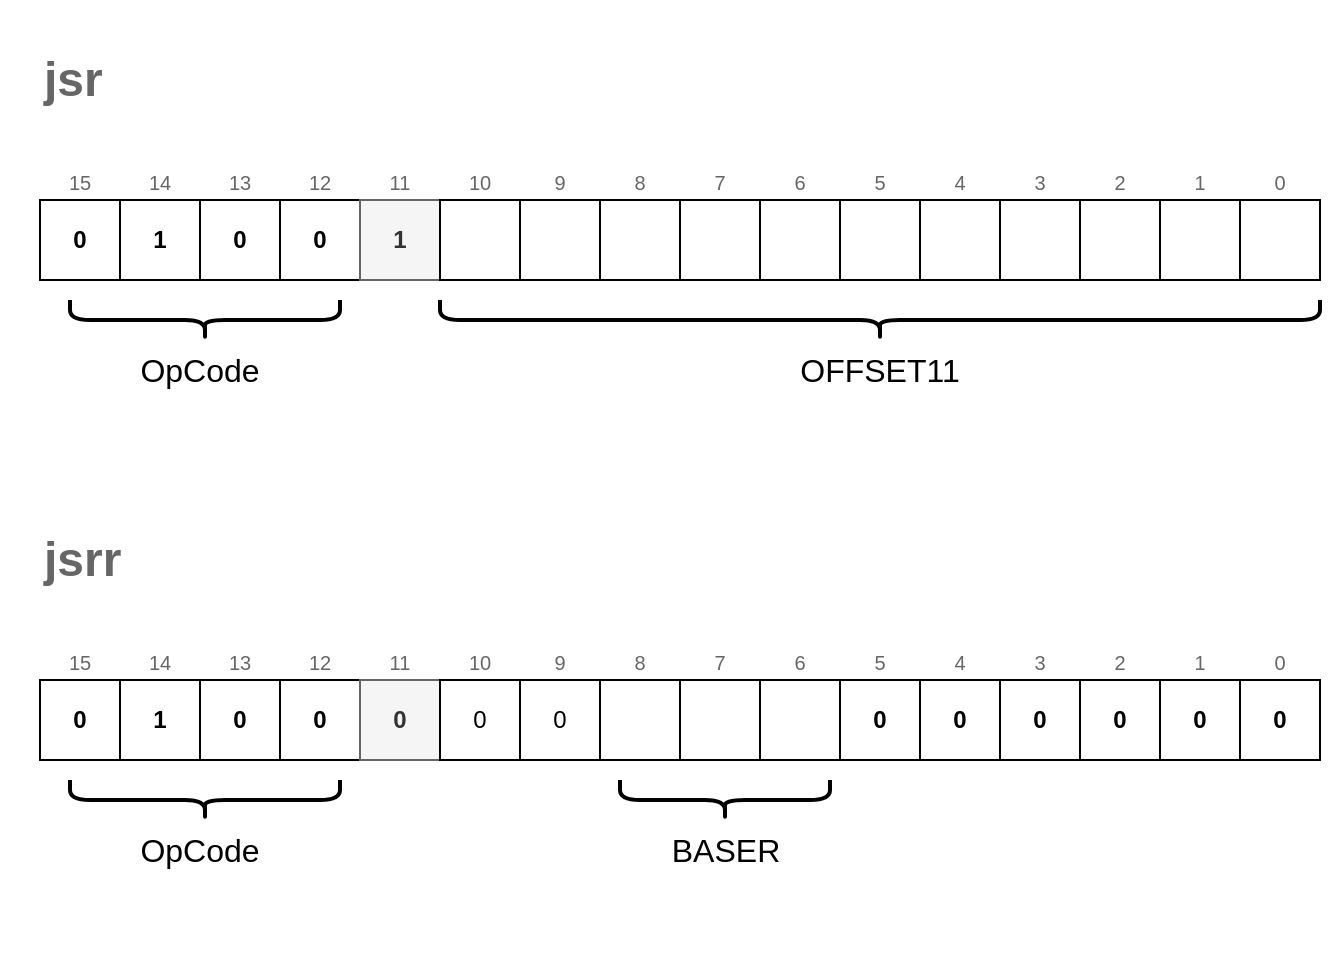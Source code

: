 <mxfile version="15.8.7" type="device"><diagram id="lDyvaed_ntnNjsBYcKlS" name="Page-1"><mxGraphModel dx="1106" dy="892" grid="1" gridSize="10" guides="1" tooltips="1" connect="1" arrows="1" fold="1" page="1" pageScale="1" pageWidth="827" pageHeight="1169" math="0" shadow="0"><root><mxCell id="0"/><mxCell id="1" parent="0"/><mxCell id="PzuIrlQaU6gUbfsNahON-1" value="0" style="rounded=0;whiteSpace=wrap;html=1;fontStyle=1;" parent="1" vertex="1"><mxGeometry x="200" y="200" width="40" height="40" as="geometry"/></mxCell><mxCell id="PzuIrlQaU6gUbfsNahON-2" value="1" style="rounded=0;whiteSpace=wrap;html=1;fontStyle=1;" parent="1" vertex="1"><mxGeometry x="240" y="200" width="40" height="40" as="geometry"/></mxCell><mxCell id="PzuIrlQaU6gUbfsNahON-3" value="0" style="rounded=0;whiteSpace=wrap;html=1;fontStyle=1;" parent="1" vertex="1"><mxGeometry x="280" y="200" width="40" height="40" as="geometry"/></mxCell><mxCell id="PzuIrlQaU6gUbfsNahON-4" value="0" style="rounded=0;whiteSpace=wrap;html=1;fontStyle=1;" parent="1" vertex="1"><mxGeometry x="320" y="200" width="40" height="40" as="geometry"/></mxCell><mxCell id="PzuIrlQaU6gUbfsNahON-5" value="1" style="rounded=0;whiteSpace=wrap;html=1;fontStyle=1;fillColor=#f5f5f5;fontColor=#333333;strokeColor=#666666;" parent="1" vertex="1"><mxGeometry x="360" y="200" width="40" height="40" as="geometry"/></mxCell><mxCell id="PzuIrlQaU6gUbfsNahON-6" value="" style="rounded=0;whiteSpace=wrap;html=1;" parent="1" vertex="1"><mxGeometry x="400" y="200" width="40" height="40" as="geometry"/></mxCell><mxCell id="PzuIrlQaU6gUbfsNahON-7" value="" style="rounded=0;whiteSpace=wrap;html=1;" parent="1" vertex="1"><mxGeometry x="440" y="200" width="40" height="40" as="geometry"/></mxCell><mxCell id="PzuIrlQaU6gUbfsNahON-8" value="" style="rounded=0;whiteSpace=wrap;html=1;" parent="1" vertex="1"><mxGeometry x="480" y="200" width="40" height="40" as="geometry"/></mxCell><mxCell id="PzuIrlQaU6gUbfsNahON-9" value="" style="rounded=0;whiteSpace=wrap;html=1;" parent="1" vertex="1"><mxGeometry x="520" y="200" width="40" height="40" as="geometry"/></mxCell><mxCell id="PzuIrlQaU6gUbfsNahON-10" value="" style="rounded=0;whiteSpace=wrap;html=1;" parent="1" vertex="1"><mxGeometry x="560" y="200" width="40" height="40" as="geometry"/></mxCell><mxCell id="PzuIrlQaU6gUbfsNahON-11" value="" style="rounded=0;whiteSpace=wrap;html=1;fontStyle=1" parent="1" vertex="1"><mxGeometry x="600" y="200" width="40" height="40" as="geometry"/></mxCell><mxCell id="PzuIrlQaU6gUbfsNahON-12" value="" style="rounded=0;whiteSpace=wrap;html=1;fontStyle=1" parent="1" vertex="1"><mxGeometry x="640" y="200" width="40" height="40" as="geometry"/></mxCell><mxCell id="PzuIrlQaU6gUbfsNahON-13" value="" style="rounded=0;whiteSpace=wrap;html=1;fontStyle=1" parent="1" vertex="1"><mxGeometry x="680" y="200" width="40" height="40" as="geometry"/></mxCell><mxCell id="PzuIrlQaU6gUbfsNahON-14" value="" style="rounded=0;whiteSpace=wrap;html=1;" parent="1" vertex="1"><mxGeometry x="720" y="200" width="40" height="40" as="geometry"/></mxCell><mxCell id="PzuIrlQaU6gUbfsNahON-15" value="" style="rounded=0;whiteSpace=wrap;html=1;" parent="1" vertex="1"><mxGeometry x="760" y="200" width="40" height="40" as="geometry"/></mxCell><mxCell id="PzuIrlQaU6gUbfsNahON-16" value="" style="rounded=0;whiteSpace=wrap;html=1;" parent="1" vertex="1"><mxGeometry x="800" y="200" width="40" height="40" as="geometry"/></mxCell><mxCell id="PzuIrlQaU6gUbfsNahON-63" value="" style="shape=curlyBracket;whiteSpace=wrap;html=1;rounded=1;fontSize=16;strokeWidth=2;fillColor=none;rotation=-90;" parent="1" vertex="1"><mxGeometry x="272.5" y="192.5" width="20" height="135" as="geometry"/></mxCell><mxCell id="PzuIrlQaU6gUbfsNahON-65" value="OpCode" style="text;html=1;strokeColor=none;fillColor=none;align=center;verticalAlign=middle;whiteSpace=wrap;rounded=0;fontSize=16;" parent="1" vertex="1"><mxGeometry x="250" y="270" width="60" height="30" as="geometry"/></mxCell><mxCell id="PzuIrlQaU6gUbfsNahON-73" value="0" style="text;html=1;strokeColor=none;fillColor=none;align=center;verticalAlign=bottom;whiteSpace=wrap;rounded=0;fontSize=10;fontColor=#666666;" parent="1" vertex="1"><mxGeometry x="800" y="170" width="40" height="30" as="geometry"/></mxCell><mxCell id="PzuIrlQaU6gUbfsNahON-74" value="1" style="text;html=1;strokeColor=none;fillColor=none;align=center;verticalAlign=bottom;whiteSpace=wrap;rounded=0;fontSize=10;fontColor=#666666;" parent="1" vertex="1"><mxGeometry x="760" y="170" width="40" height="30" as="geometry"/></mxCell><mxCell id="PzuIrlQaU6gUbfsNahON-75" value="2" style="text;html=1;strokeColor=none;fillColor=none;align=center;verticalAlign=bottom;whiteSpace=wrap;rounded=0;fontSize=10;fontColor=#666666;" parent="1" vertex="1"><mxGeometry x="720" y="170" width="40" height="30" as="geometry"/></mxCell><mxCell id="PzuIrlQaU6gUbfsNahON-76" value="3" style="text;html=1;strokeColor=none;fillColor=none;align=center;verticalAlign=bottom;whiteSpace=wrap;rounded=0;fontSize=10;fontColor=#666666;" parent="1" vertex="1"><mxGeometry x="680" y="170" width="40" height="30" as="geometry"/></mxCell><mxCell id="PzuIrlQaU6gUbfsNahON-77" value="4" style="text;html=1;strokeColor=none;fillColor=none;align=center;verticalAlign=bottom;whiteSpace=wrap;rounded=0;fontSize=10;fontColor=#666666;" parent="1" vertex="1"><mxGeometry x="640" y="170" width="40" height="30" as="geometry"/></mxCell><mxCell id="PzuIrlQaU6gUbfsNahON-78" value="5" style="text;html=1;strokeColor=none;fillColor=none;align=center;verticalAlign=bottom;whiteSpace=wrap;rounded=0;fontSize=10;fontColor=#666666;" parent="1" vertex="1"><mxGeometry x="600" y="170" width="40" height="30" as="geometry"/></mxCell><mxCell id="PzuIrlQaU6gUbfsNahON-79" value="6" style="text;html=1;strokeColor=none;fillColor=none;align=center;verticalAlign=bottom;whiteSpace=wrap;rounded=0;fontSize=10;fontColor=#666666;" parent="1" vertex="1"><mxGeometry x="560" y="170" width="40" height="30" as="geometry"/></mxCell><mxCell id="PzuIrlQaU6gUbfsNahON-80" value="7" style="text;html=1;strokeColor=none;fillColor=none;align=center;verticalAlign=bottom;whiteSpace=wrap;rounded=0;fontSize=10;fontColor=#666666;" parent="1" vertex="1"><mxGeometry x="520" y="170" width="40" height="30" as="geometry"/></mxCell><mxCell id="PzuIrlQaU6gUbfsNahON-81" value="8" style="text;html=1;strokeColor=none;fillColor=none;align=center;verticalAlign=bottom;whiteSpace=wrap;rounded=0;fontSize=10;fontColor=#666666;" parent="1" vertex="1"><mxGeometry x="480" y="170" width="40" height="30" as="geometry"/></mxCell><mxCell id="PzuIrlQaU6gUbfsNahON-82" value="9" style="text;html=1;strokeColor=none;fillColor=none;align=center;verticalAlign=bottom;whiteSpace=wrap;rounded=0;fontSize=10;fontColor=#666666;" parent="1" vertex="1"><mxGeometry x="440" y="170" width="40" height="30" as="geometry"/></mxCell><mxCell id="PzuIrlQaU6gUbfsNahON-83" value="10" style="text;html=1;strokeColor=none;fillColor=none;align=center;verticalAlign=bottom;whiteSpace=wrap;rounded=0;fontSize=10;fontColor=#666666;" parent="1" vertex="1"><mxGeometry x="400" y="170" width="40" height="30" as="geometry"/></mxCell><mxCell id="PzuIrlQaU6gUbfsNahON-84" value="11" style="text;html=1;strokeColor=none;fillColor=none;align=center;verticalAlign=bottom;whiteSpace=wrap;rounded=0;fontSize=10;fontColor=#666666;" parent="1" vertex="1"><mxGeometry x="360" y="170" width="40" height="30" as="geometry"/></mxCell><mxCell id="PzuIrlQaU6gUbfsNahON-85" value="12" style="text;html=1;strokeColor=none;fillColor=none;align=center;verticalAlign=bottom;whiteSpace=wrap;rounded=0;fontSize=10;fontColor=#666666;" parent="1" vertex="1"><mxGeometry x="320" y="170" width="40" height="30" as="geometry"/></mxCell><mxCell id="PzuIrlQaU6gUbfsNahON-86" value="13" style="text;html=1;strokeColor=none;fillColor=none;align=center;verticalAlign=bottom;whiteSpace=wrap;rounded=0;fontSize=10;fontColor=#666666;" parent="1" vertex="1"><mxGeometry x="280" y="170" width="40" height="30" as="geometry"/></mxCell><mxCell id="PzuIrlQaU6gUbfsNahON-87" value="14" style="text;html=1;strokeColor=none;fillColor=none;align=center;verticalAlign=bottom;whiteSpace=wrap;rounded=0;fontSize=10;fontColor=#666666;" parent="1" vertex="1"><mxGeometry x="240" y="170" width="40" height="30" as="geometry"/></mxCell><mxCell id="PzuIrlQaU6gUbfsNahON-88" value="15" style="text;html=1;strokeColor=none;fillColor=none;align=center;verticalAlign=bottom;whiteSpace=wrap;rounded=0;fontSize=10;fontColor=#666666;" parent="1" vertex="1"><mxGeometry x="200" y="170" width="40" height="30" as="geometry"/></mxCell><mxCell id="PzuIrlQaU6gUbfsNahON-89" value="jsr" style="text;strokeColor=none;fillColor=none;html=1;fontSize=24;fontStyle=1;verticalAlign=middle;align=left;fontColor=#666666;" parent="1" vertex="1"><mxGeometry x="200" y="120" width="100" height="40" as="geometry"/></mxCell><mxCell id="PzuIrlQaU6gUbfsNahON-91" value="" style="shape=curlyBracket;whiteSpace=wrap;html=1;rounded=1;fontSize=16;strokeWidth=2;fillColor=none;rotation=-90;" parent="1" vertex="1"><mxGeometry x="610" y="40" width="20" height="440" as="geometry"/></mxCell><mxCell id="PzuIrlQaU6gUbfsNahON-92" value="OFFSET11" style="text;html=1;strokeColor=none;fillColor=none;align=center;verticalAlign=middle;whiteSpace=wrap;rounded=0;fontSize=16;" parent="1" vertex="1"><mxGeometry x="590" y="270" width="60" height="30" as="geometry"/></mxCell><mxCell id="VI5g28aQEDq05eZyLrb3-1" value="" style="rounded=0;whiteSpace=wrap;html=1;fontSize=10;fontColor=#666666;strokeWidth=2;fillColor=none;strokeColor=none;" vertex="1" parent="1"><mxGeometry x="180" y="100" width="670" height="480" as="geometry"/></mxCell><mxCell id="VI5g28aQEDq05eZyLrb3-2" value="0" style="rounded=0;whiteSpace=wrap;html=1;fontStyle=1;" vertex="1" parent="1"><mxGeometry x="200" y="440" width="40" height="40" as="geometry"/></mxCell><mxCell id="VI5g28aQEDq05eZyLrb3-3" value="1" style="rounded=0;whiteSpace=wrap;html=1;fontStyle=1;" vertex="1" parent="1"><mxGeometry x="240" y="440" width="40" height="40" as="geometry"/></mxCell><mxCell id="VI5g28aQEDq05eZyLrb3-4" value="0" style="rounded=0;whiteSpace=wrap;html=1;fontStyle=1;" vertex="1" parent="1"><mxGeometry x="280" y="440" width="40" height="40" as="geometry"/></mxCell><mxCell id="VI5g28aQEDq05eZyLrb3-5" value="0" style="rounded=0;whiteSpace=wrap;html=1;fontStyle=1;" vertex="1" parent="1"><mxGeometry x="320" y="440" width="40" height="40" as="geometry"/></mxCell><mxCell id="VI5g28aQEDq05eZyLrb3-6" value="0" style="rounded=0;whiteSpace=wrap;html=1;fontStyle=1;fillColor=#f5f5f5;fontColor=#333333;strokeColor=#666666;" vertex="1" parent="1"><mxGeometry x="360" y="440" width="40" height="40" as="geometry"/></mxCell><mxCell id="VI5g28aQEDq05eZyLrb3-7" value="0" style="rounded=0;whiteSpace=wrap;html=1;" vertex="1" parent="1"><mxGeometry x="400" y="440" width="40" height="40" as="geometry"/></mxCell><mxCell id="VI5g28aQEDq05eZyLrb3-8" value="0" style="rounded=0;whiteSpace=wrap;html=1;" vertex="1" parent="1"><mxGeometry x="440" y="440" width="40" height="40" as="geometry"/></mxCell><mxCell id="VI5g28aQEDq05eZyLrb3-9" value="" style="rounded=0;whiteSpace=wrap;html=1;" vertex="1" parent="1"><mxGeometry x="480" y="440" width="40" height="40" as="geometry"/></mxCell><mxCell id="VI5g28aQEDq05eZyLrb3-10" value="" style="rounded=0;whiteSpace=wrap;html=1;" vertex="1" parent="1"><mxGeometry x="520" y="440" width="40" height="40" as="geometry"/></mxCell><mxCell id="VI5g28aQEDq05eZyLrb3-11" value="" style="rounded=0;whiteSpace=wrap;html=1;" vertex="1" parent="1"><mxGeometry x="560" y="440" width="40" height="40" as="geometry"/></mxCell><mxCell id="VI5g28aQEDq05eZyLrb3-12" value="0" style="rounded=0;whiteSpace=wrap;html=1;fontStyle=1" vertex="1" parent="1"><mxGeometry x="600" y="440" width="40" height="40" as="geometry"/></mxCell><mxCell id="VI5g28aQEDq05eZyLrb3-13" value="0" style="rounded=0;whiteSpace=wrap;html=1;fontStyle=1" vertex="1" parent="1"><mxGeometry x="640" y="440" width="40" height="40" as="geometry"/></mxCell><mxCell id="VI5g28aQEDq05eZyLrb3-14" value="0" style="rounded=0;whiteSpace=wrap;html=1;fontStyle=1" vertex="1" parent="1"><mxGeometry x="680" y="440" width="40" height="40" as="geometry"/></mxCell><mxCell id="VI5g28aQEDq05eZyLrb3-15" value="0" style="rounded=0;whiteSpace=wrap;html=1;fontStyle=1" vertex="1" parent="1"><mxGeometry x="720" y="440" width="40" height="40" as="geometry"/></mxCell><mxCell id="VI5g28aQEDq05eZyLrb3-16" value="0" style="rounded=0;whiteSpace=wrap;html=1;fontStyle=1" vertex="1" parent="1"><mxGeometry x="760" y="440" width="40" height="40" as="geometry"/></mxCell><mxCell id="VI5g28aQEDq05eZyLrb3-17" value="0" style="rounded=0;whiteSpace=wrap;html=1;fontStyle=1" vertex="1" parent="1"><mxGeometry x="800" y="440" width="40" height="40" as="geometry"/></mxCell><mxCell id="VI5g28aQEDq05eZyLrb3-18" value="" style="shape=curlyBracket;whiteSpace=wrap;html=1;rounded=1;fontSize=16;strokeWidth=2;fillColor=none;rotation=-90;" vertex="1" parent="1"><mxGeometry x="272.5" y="432.5" width="20" height="135" as="geometry"/></mxCell><mxCell id="VI5g28aQEDq05eZyLrb3-19" value="OpCode" style="text;html=1;strokeColor=none;fillColor=none;align=center;verticalAlign=middle;whiteSpace=wrap;rounded=0;fontSize=16;" vertex="1" parent="1"><mxGeometry x="250" y="510" width="60" height="30" as="geometry"/></mxCell><mxCell id="VI5g28aQEDq05eZyLrb3-20" value="0" style="text;html=1;strokeColor=none;fillColor=none;align=center;verticalAlign=bottom;whiteSpace=wrap;rounded=0;fontSize=10;fontColor=#666666;" vertex="1" parent="1"><mxGeometry x="800" y="410" width="40" height="30" as="geometry"/></mxCell><mxCell id="VI5g28aQEDq05eZyLrb3-21" value="1" style="text;html=1;strokeColor=none;fillColor=none;align=center;verticalAlign=bottom;whiteSpace=wrap;rounded=0;fontSize=10;fontColor=#666666;" vertex="1" parent="1"><mxGeometry x="760" y="410" width="40" height="30" as="geometry"/></mxCell><mxCell id="VI5g28aQEDq05eZyLrb3-22" value="2" style="text;html=1;strokeColor=none;fillColor=none;align=center;verticalAlign=bottom;whiteSpace=wrap;rounded=0;fontSize=10;fontColor=#666666;" vertex="1" parent="1"><mxGeometry x="720" y="410" width="40" height="30" as="geometry"/></mxCell><mxCell id="VI5g28aQEDq05eZyLrb3-23" value="3" style="text;html=1;strokeColor=none;fillColor=none;align=center;verticalAlign=bottom;whiteSpace=wrap;rounded=0;fontSize=10;fontColor=#666666;" vertex="1" parent="1"><mxGeometry x="680" y="410" width="40" height="30" as="geometry"/></mxCell><mxCell id="VI5g28aQEDq05eZyLrb3-24" value="4" style="text;html=1;strokeColor=none;fillColor=none;align=center;verticalAlign=bottom;whiteSpace=wrap;rounded=0;fontSize=10;fontColor=#666666;" vertex="1" parent="1"><mxGeometry x="640" y="410" width="40" height="30" as="geometry"/></mxCell><mxCell id="VI5g28aQEDq05eZyLrb3-25" value="5" style="text;html=1;strokeColor=none;fillColor=none;align=center;verticalAlign=bottom;whiteSpace=wrap;rounded=0;fontSize=10;fontColor=#666666;" vertex="1" parent="1"><mxGeometry x="600" y="410" width="40" height="30" as="geometry"/></mxCell><mxCell id="VI5g28aQEDq05eZyLrb3-26" value="6" style="text;html=1;strokeColor=none;fillColor=none;align=center;verticalAlign=bottom;whiteSpace=wrap;rounded=0;fontSize=10;fontColor=#666666;" vertex="1" parent="1"><mxGeometry x="560" y="410" width="40" height="30" as="geometry"/></mxCell><mxCell id="VI5g28aQEDq05eZyLrb3-27" value="7" style="text;html=1;strokeColor=none;fillColor=none;align=center;verticalAlign=bottom;whiteSpace=wrap;rounded=0;fontSize=10;fontColor=#666666;" vertex="1" parent="1"><mxGeometry x="520" y="410" width="40" height="30" as="geometry"/></mxCell><mxCell id="VI5g28aQEDq05eZyLrb3-28" value="8" style="text;html=1;strokeColor=none;fillColor=none;align=center;verticalAlign=bottom;whiteSpace=wrap;rounded=0;fontSize=10;fontColor=#666666;" vertex="1" parent="1"><mxGeometry x="480" y="410" width="40" height="30" as="geometry"/></mxCell><mxCell id="VI5g28aQEDq05eZyLrb3-29" value="9" style="text;html=1;strokeColor=none;fillColor=none;align=center;verticalAlign=bottom;whiteSpace=wrap;rounded=0;fontSize=10;fontColor=#666666;" vertex="1" parent="1"><mxGeometry x="440" y="410" width="40" height="30" as="geometry"/></mxCell><mxCell id="VI5g28aQEDq05eZyLrb3-30" value="10" style="text;html=1;strokeColor=none;fillColor=none;align=center;verticalAlign=bottom;whiteSpace=wrap;rounded=0;fontSize=10;fontColor=#666666;" vertex="1" parent="1"><mxGeometry x="400" y="410" width="40" height="30" as="geometry"/></mxCell><mxCell id="VI5g28aQEDq05eZyLrb3-31" value="11" style="text;html=1;strokeColor=none;fillColor=none;align=center;verticalAlign=bottom;whiteSpace=wrap;rounded=0;fontSize=10;fontColor=#666666;" vertex="1" parent="1"><mxGeometry x="360" y="410" width="40" height="30" as="geometry"/></mxCell><mxCell id="VI5g28aQEDq05eZyLrb3-32" value="12" style="text;html=1;strokeColor=none;fillColor=none;align=center;verticalAlign=bottom;whiteSpace=wrap;rounded=0;fontSize=10;fontColor=#666666;" vertex="1" parent="1"><mxGeometry x="320" y="410" width="40" height="30" as="geometry"/></mxCell><mxCell id="VI5g28aQEDq05eZyLrb3-33" value="13" style="text;html=1;strokeColor=none;fillColor=none;align=center;verticalAlign=bottom;whiteSpace=wrap;rounded=0;fontSize=10;fontColor=#666666;" vertex="1" parent="1"><mxGeometry x="280" y="410" width="40" height="30" as="geometry"/></mxCell><mxCell id="VI5g28aQEDq05eZyLrb3-34" value="14" style="text;html=1;strokeColor=none;fillColor=none;align=center;verticalAlign=bottom;whiteSpace=wrap;rounded=0;fontSize=10;fontColor=#666666;" vertex="1" parent="1"><mxGeometry x="240" y="410" width="40" height="30" as="geometry"/></mxCell><mxCell id="VI5g28aQEDq05eZyLrb3-35" value="15" style="text;html=1;strokeColor=none;fillColor=none;align=center;verticalAlign=bottom;whiteSpace=wrap;rounded=0;fontSize=10;fontColor=#666666;" vertex="1" parent="1"><mxGeometry x="200" y="410" width="40" height="30" as="geometry"/></mxCell><mxCell id="VI5g28aQEDq05eZyLrb3-36" value="jsrr" style="text;strokeColor=none;fillColor=none;html=1;fontSize=24;fontStyle=1;verticalAlign=middle;align=left;fontColor=#666666;" vertex="1" parent="1"><mxGeometry x="200" y="360" width="100" height="40" as="geometry"/></mxCell><mxCell id="VI5g28aQEDq05eZyLrb3-37" value="" style="shape=curlyBracket;whiteSpace=wrap;html=1;rounded=1;fontSize=16;strokeWidth=2;fillColor=none;rotation=-90;" vertex="1" parent="1"><mxGeometry x="532.5" y="447.5" width="20" height="105" as="geometry"/></mxCell><mxCell id="VI5g28aQEDq05eZyLrb3-38" value="BASER" style="text;html=1;strokeColor=none;fillColor=none;align=center;verticalAlign=middle;whiteSpace=wrap;rounded=0;fontSize=16;" vertex="1" parent="1"><mxGeometry x="512.5" y="510" width="60" height="30" as="geometry"/></mxCell></root></mxGraphModel></diagram></mxfile>
